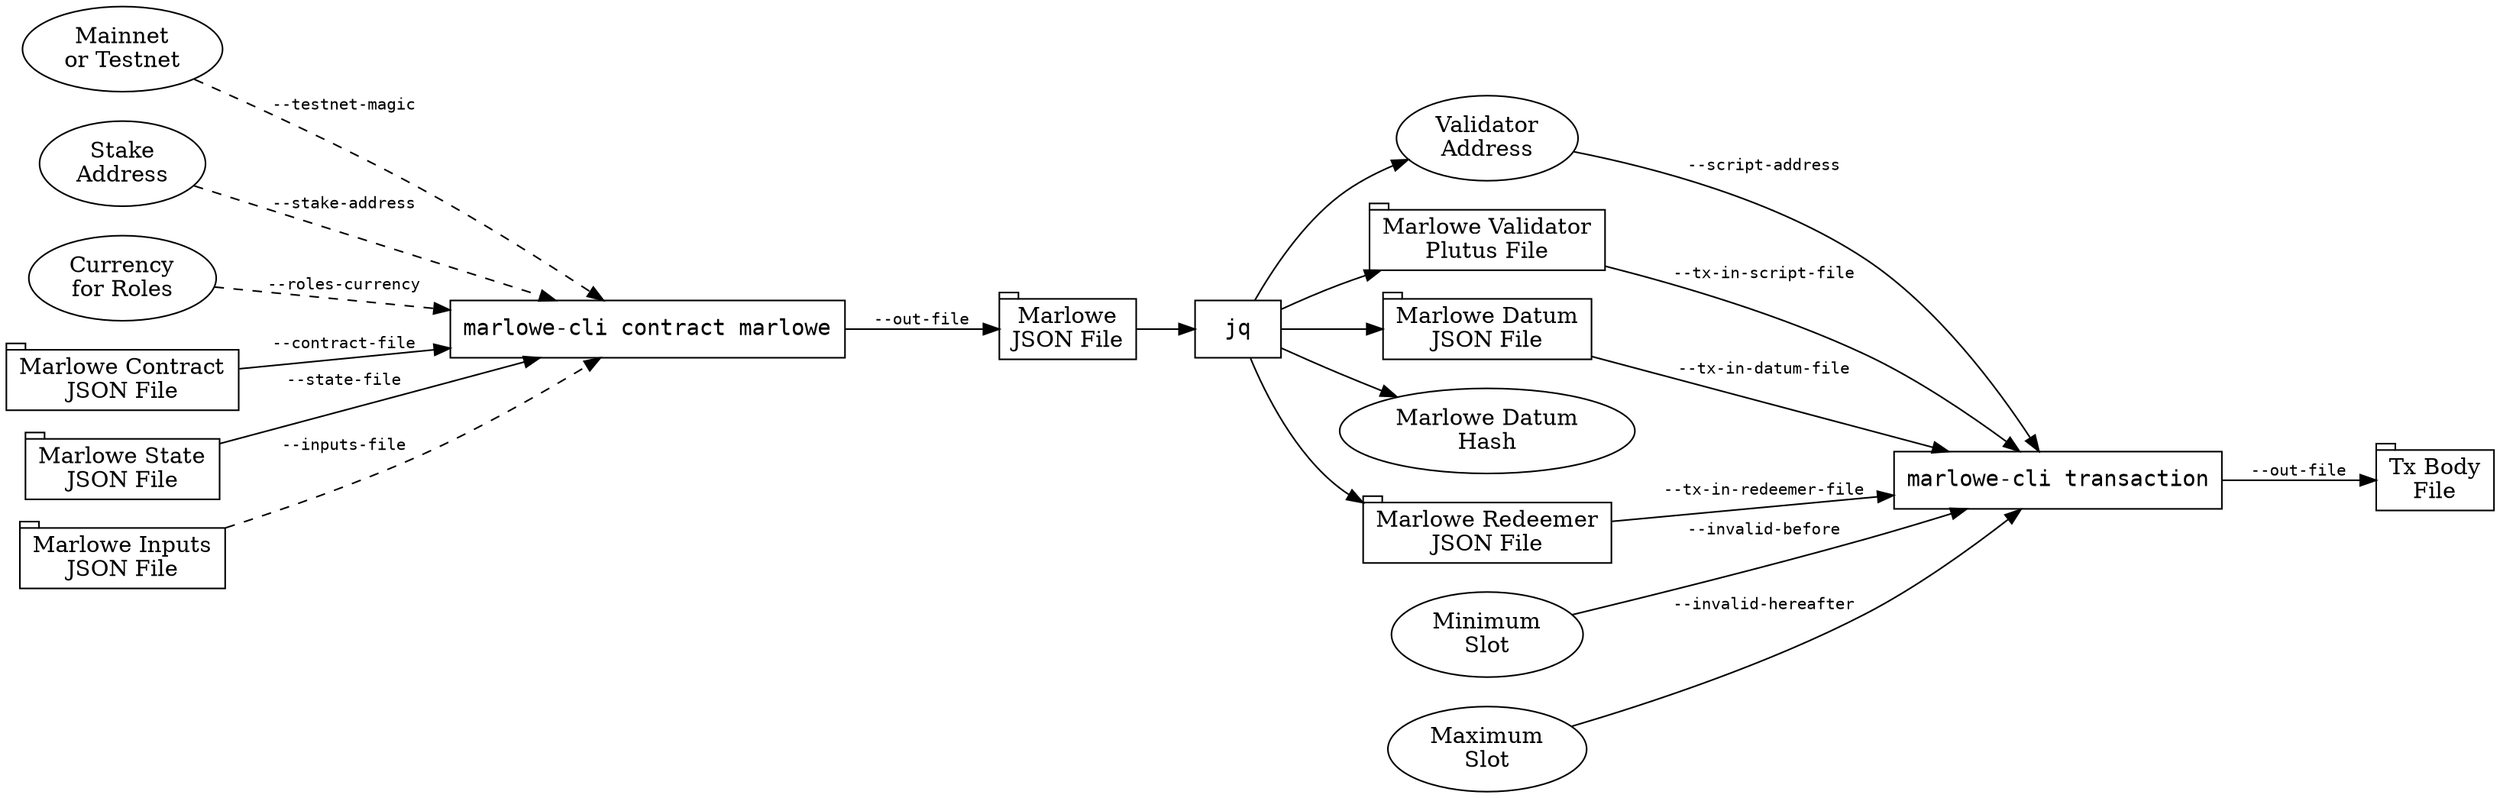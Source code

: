 digraph {

rankdir=LR


Network       [label="Mainnet\nor Testnet"]
StakeAddress  [label="Stake\nAddress"     ]
RolesCurrency [label="Currency\nfor Roles"]

ContractFile  [label="Marlowe Contract\nJSON File", shape=tab]
StateFile     [label="Marlowe State\nJSON File"   , shape=tab]

InputsFile    [label="Marlowe Inputs\nJSON File", shape=tab]
MinSlot       [label="Minimum\nSlot"]
MaxSlot       [label="Maximum\nSlot"]


ExportCommand [label="marlowe-cli contract marlowe", shape=box, fontname=monospace]

Network       -> ExportCommand [label="--testnet-magic"    , fontname=monospace, fontsize=10, style=dashed]
StakeAddress  -> ExportCommand [label="--stake-address"    , fontname=monospace, fontsize=10, style=dashed]
RolesCurrency -> ExportCommand [label="--roles-currency"   , fontname=monospace, fontsize=10, style=dashed]
ContractFile  -> ExportCommand [label="--contract-file"    , fontname=monospace, fontsize=10]
StateFile     -> ExportCommand [label="--state-file"       , fontname=monospace, fontsize=10]
InputsFile    -> ExportCommand [label="--inputs-file"      , fontname=monospace, fontsize=10, style=dashed]


MarloweFile [label="Marlowe\nJSON File", shape=tab]

ExportCommand -> MarloweFile [label="--out-file", fontname=monospace, fontsize=10]


JQ [label="jq", shape=box, fontname=monospace]

MarloweFile -> JQ


ValidatorAddress [label="Validator\nAddress"                       ]
ValidatorFile    [label="Marlowe Validator\nPlutus File", shape=tab]
DatumFile        [label="Marlowe Datum\nJSON File"      , shape=tab]
DatumHash        [label="Marlowe Datum\nHash"                      ]
RedeemerFile     [label="Marlowe Redeemer\nJSON File"   , shape=tab]

JQ -> ValidatorAddress
JQ -> ValidatorFile
JQ -> DatumFile
JQ -> DatumHash
JQ -> RedeemerFile


CardanoCLI [label="marlowe-cli transaction", shape=box, fontname=monospace]

ValidatorAddress -> CardanoCLI [label="--script-address"     , fontname=monospace, fontsize=10]
ValidatorFile    -> CardanoCLI [label="--tx-in-script-file"  , fontname=monospace, fontsize=10]
DatumFile        -> CardanoCLI [label="--tx-in-datum-file"   , fontname=monospace, fontsize=10]
RedeemerFile     -> CardanoCLI [label="--tx-in-redeemer-file", fontname=monospace, fontsize=10]
MinSlot          -> CardanoCLI [label="--invalid-before"     , fontname=monospace, fontsize=10]
MaxSlot          -> CardanoCLI [label="--invalid-hereafter"  , fontname=monospace, fontsize=10]


TxBodyFile [label="Tx Body\nFile", shape=tab]

CardanoCLI -> TxBodyFile [label="--out-file", fontname=monospace, fontsize=10]

}
